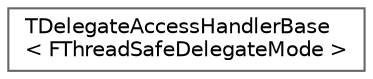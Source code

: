 digraph "Graphical Class Hierarchy"
{
 // INTERACTIVE_SVG=YES
 // LATEX_PDF_SIZE
  bgcolor="transparent";
  edge [fontname=Helvetica,fontsize=10,labelfontname=Helvetica,labelfontsize=10];
  node [fontname=Helvetica,fontsize=10,shape=box,height=0.2,width=0.4];
  rankdir="LR";
  Node0 [id="Node000000",label="TDelegateAccessHandlerBase\l\< FThreadSafeDelegateMode \>",height=0.2,width=0.4,color="grey40", fillcolor="white", style="filled",URL="$dd/d2b/classTDelegateAccessHandlerBase_3_01FThreadSafeDelegateMode_01_4.html",tooltip="thread-safe version that locks access to the delegate internals."];
}
